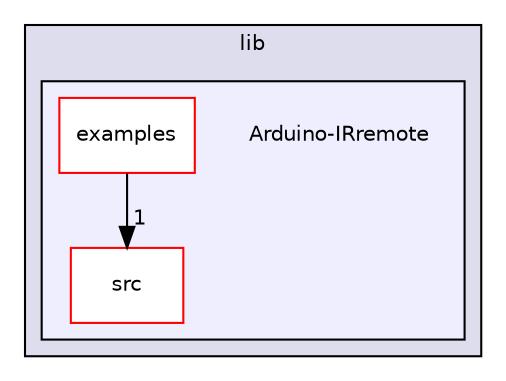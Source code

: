digraph "lib/Arduino-IRremote" {
  compound=true
  node [ fontsize="10", fontname="Helvetica"];
  edge [ labelfontsize="10", labelfontname="Helvetica"];
  subgraph clusterdir_97aefd0d527b934f1d99a682da8fe6a9 {
    graph [ bgcolor="#ddddee", pencolor="black", label="lib" fontname="Helvetica", fontsize="10", URL="dir_97aefd0d527b934f1d99a682da8fe6a9.html"]
  subgraph clusterdir_68d3614a5c655cc1084e46e96220bcc7 {
    graph [ bgcolor="#eeeeff", pencolor="black", label="" URL="dir_68d3614a5c655cc1084e46e96220bcc7.html"];
    dir_68d3614a5c655cc1084e46e96220bcc7 [shape=plaintext label="Arduino-IRremote"];
  dir_f75d7860a5609d0d16a215e88cea0049 [shape=box label="examples" fillcolor="white" style="filled" color="red" URL="dir_f75d7860a5609d0d16a215e88cea0049.html"];
  dir_86452b9b23b6458ad2595ea5f184aea6 [shape=box label="src" fillcolor="white" style="filled" color="red" URL="dir_86452b9b23b6458ad2595ea5f184aea6.html"];
  }
  }
  dir_f75d7860a5609d0d16a215e88cea0049->dir_86452b9b23b6458ad2595ea5f184aea6 [headlabel="1", labeldistance=1.5 headhref="dir_000003_000031.html"];
}
